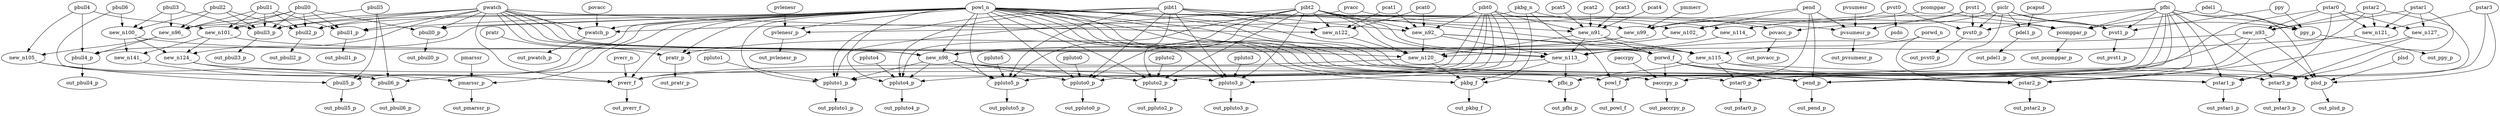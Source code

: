 digraph G {
    "pbull1" -> "pbull2_p";
    "pbull0" -> "pbull2_p";
    "pwatch" -> "pbull2_p";
    "pbull2" -> "pbull2_p";
    "powl_n" -> "pbull2_p";
    "new_n93_" -> "pend_p";
    "porwd_f" -> "pend_p";
    "pfbi" -> "pend_p";
    "pend" -> "pend_p";
    "powl_n" -> "pend_p";
    "new_n91_" -> "porwd_f";
    "pibt2" -> "porwd_f";
    "new_n92_" -> "porwd_f";
    "pwatch" -> "porwd_f";
    "pcat5" -> "new_n91_";
    "pcat2" -> "new_n91_";
    "pcat3" -> "new_n91_";
    "pcat4" -> "new_n91_";
    "pibt1" -> "new_n91_";
    "pibt0" -> "new_n91_";
    "pcat0" -> "new_n92_";
    "pcat1" -> "new_n92_";
    "pibt2" -> "new_n92_";
    "pibt0" -> "new_n92_";
    "pibt1" -> "new_n92_";
    "pstar2" -> "new_n93_";
    "pstar0" -> "new_n93_";
    "pstar1" -> "new_n93_";
    "pbull1" -> "pbull3_p";
    "pbull0" -> "pbull3_p";
    "pwatch" -> "pbull3_p";
    "pbull2" -> "pbull3_p";
    "pbull3" -> "pbull3_p";
    "powl_n" -> "pbull3_p";
    "new_n96_" -> "pbull4_p";
    "pbull4" -> "pbull4_p";
    "powl_n" -> "pbull4_p";
    "pbull1" -> "new_n96_";
    "pbull0" -> "new_n96_";
    "pwatch" -> "new_n96_";
    "pbull3" -> "new_n96_";
    "pbull2" -> "new_n96_";
    "pibt1" -> "ppluto3_p";
    "new_n98_" -> "ppluto3_p";
    "pibt0" -> "ppluto3_p";
    "pibt2" -> "ppluto3_p";
    "powl_n" -> "ppluto3_p";
    "ppluto3" -> "ppluto3_p";
    "new_n101_" -> "new_n98_";
    "new_n100_" -> "new_n98_";
    "pwatch" -> "new_n98_";
    "new_n102_" -> "new_n98_";
    "new_n99_" -> "new_n98_";
    "powl_n" -> "new_n98_";
    "pvst0" -> "new_n99_";
    "pmmerr" -> "new_n99_";
    "pcomppar" -> "new_n99_";
    "pend" -> "new_n99_";
    "powl_n" -> "new_n99_";
    "pbull3" -> "new_n100_";
    "pbull2" -> "new_n100_";
    "pbull6" -> "new_n100_";
    "pbull0" -> "new_n101_";
    "pbull5" -> "new_n101_";
    "pbull1" -> "new_n101_";
    "pbull4" -> "new_n101_";
    "pend" -> "new_n102_";
    "pvst1" -> "new_n102_";
    "pkbg_n" -> "new_n102_";
    "pvacc" -> "pwatch_p";
    "povacc" -> "pwatch_p";
    "pwatch" -> "pwatch_p";
    "powl_n" -> "pwatch_p";
    "new_n105_" -> "pbull5_p";
    "pbull5" -> "pbull5_p";
    "powl_n" -> "pbull5_p";
    "new_n96_" -> "new_n105_";
    "pbull4" -> "new_n105_";
    "new_n105_" -> "pbull6_p";
    "pbull5" -> "pbull6_p";
    "pbull6" -> "pbull6_p";
    "powl_n" -> "pbull6_p";
    "new_n98_" -> "ppluto5_p";
    "pibt1" -> "ppluto5_p";
    "pibt0" -> "ppluto5_p";
    "pibt2" -> "ppluto5_p";
    "ppluto5" -> "ppluto5_p";
    "powl_n" -> "ppluto5_p";
    "ppy" -> "ppy_p";
    "pdel1" -> "ppy_p";
    "piclr" -> "ppy_p";
    "pfbi" -> "ppy_p";
    "new_n98_" -> "ppluto4_p";
    "pibt0" -> "ppluto4_p";
    "pibt1" -> "ppluto4_p";
    "pibt2" -> "ppluto4_p";
    "ppluto4" -> "ppluto4_p";
    "powl_n" -> "ppluto4_p";
    "porwd_f" -> "plsd_p";
    "pstar3" -> "plsd_p";
    "new_n93_" -> "plsd_p";
    "pfbi" -> "plsd_p";
    "plsd" -> "plsd_p";
    "powl_n" -> "plsd_p";
    "pkbg_n" -> "pvlenesr_p";
    "pvlenesr" -> "pvlenesr_p";
    "powl_n" -> "pvlenesr_p";
    "new_n115_" -> "pfbi_p";
    "powl_n" -> "pfbi_p";
    "new_n113_" -> "pfbi_p";
    "new_n91_" -> "new_n113_";
    "pibt2" -> "new_n113_";
    "new_n92_" -> "new_n113_";
    "new_n93_" -> "new_n113_";
    "pwatch" -> "new_n113_";
    "new_n114_" -> "new_n113_";
    "pfbi" -> "new_n114_";
    "powl_n" -> "new_n114_";
    "new_n91_" -> "new_n115_";
    "pibt2" -> "new_n115_";
    "new_n92_" -> "new_n115_";
    "porwd_n" -> "new_n115_";
    "pwatch" -> "new_n115_";
    "new_n115_" -> "pstar1_p";
    "pfbi" -> "pstar1_p";
    "pstar0" -> "pstar1_p";
    "pstar1" -> "pstar1_p";
    "powl_n" -> "pstar1_p";
    "pend" -> "pvsumesr_p";
    "pvst1" -> "pvsumesr_p";
    "pvsumesr" -> "pvsumesr_p";
    "powl_n" -> "pvsumesr_p";
    "new_n93_" -> "paccrpy_p";
    "porwd_f" -> "paccrpy_p";
    "pfbi" -> "paccrpy_p";
    "paccrpy" -> "paccrpy_p";
    "powl_n" -> "paccrpy_p";
    "new_n120_" -> "pkbg_f";
    "new_n113_" -> "pkbg_f";
    "pkbg_n" -> "pkbg_f";
    "powl_n" -> "pkbg_f";
    "new_n91_" -> "new_n120_";
    "pibt2" -> "new_n120_";
    "new_n92_" -> "new_n120_";
    "new_n122_" -> "new_n120_";
    "pwatch" -> "new_n120_";
    "new_n121_" -> "new_n120_";
    "pstar2" -> "new_n121_";
    "pstar3" -> "new_n121_";
    "pstar0" -> "new_n121_";
    "pstar1" -> "new_n121_";
    "pcat1" -> "new_n122_";
    "pcat0" -> "new_n122_";
    "pibt2" -> "new_n122_";
    "pwatch" -> "new_n122_";
    "pibt1" -> "new_n122_";
    "pmarssr" -> "pmarssr_p";
    "new_n124_" -> "pmarssr_p";
    "powl_n" -> "pmarssr_p";
    "new_n100_" -> "new_n124_";
    "new_n101_" -> "new_n124_";
    "pwatch" -> "new_n124_";
    "new_n115_" -> "pstar0_p";
    "pfbi" -> "pstar0_p";
    "pstar0" -> "pstar0_p";
    "powl_n" -> "pstar0_p";
    "new_n115_" -> "pstar3_p";
    "pfbi" -> "pstar3_p";
    "new_n127_" -> "pstar3_p";
    "pstar2" -> "pstar3_p";
    "pstar3" -> "pstar3_p";
    "powl_n" -> "pstar3_p";
    "pstar0" -> "new_n127_";
    "pstar1" -> "new_n127_";
    "piclr" -> "pdel1_p";
    "pcapsd" -> "pdel1_p";
    "porwd_f" -> "pstar2_p";
    "porwd_n" -> "pstar2_p";
    "pfbi" -> "pstar2_p";
    "new_n127_" -> "pstar2_p";
    "pstar2" -> "pstar2_p";
    "powl_n" -> "pstar2_p";
    "pvst0" -> "pvst0_p";
    "pvst1" -> "pvst0_p";
    "piclr" -> "pvst0_p";
    "pfbi" -> "pvst0_p";
    "pdel1" -> "pcomppar_p";
    "pfbi" -> "pcomppar_p";
    "pcomppar" -> "pcomppar_p";
    "powl_n" -> "pcomppar_p";
    "new_n124_" -> "powl_f";
    "pend" -> "powl_f";
    "piclr" -> "powl_f";
    "pkbg_n" -> "powl_f";
    "ppy" -> "pvst1_p";
    "pvst1" -> "pvst1_p";
    "piclr" -> "pvst1_p";
    "pfbi" -> "pvst1_p";
    "new_n98_" -> "ppluto1_p";
    "pibt2" -> "ppluto1_p";
    "pibt1" -> "ppluto1_p";
    "pibt0" -> "ppluto1_p";
    "powl_n" -> "ppluto1_p";
    "ppluto1" -> "ppluto1_p";
    "pratr" -> "pratr_p";
    "powl_n" -> "pratr_p";
    "new_n99_" -> "pratr_p";
    "pibt0" -> "ppluto0_p";
    "new_n98_" -> "ppluto0_p";
    "pibt2" -> "ppluto0_p";
    "pibt1" -> "ppluto0_p";
    "ppluto0" -> "ppluto0_p";
    "powl_n" -> "ppluto0_p";
    "piclr" -> "povacc_p";
    "pvacc" -> "povacc_p";
    "pibt1" -> "ppluto2_p";
    "pibt0" -> "ppluto2_p";
    "new_n98_" -> "ppluto2_p";
    "pibt2" -> "ppluto2_p";
    "powl_n" -> "ppluto2_p";
    "ppluto2" -> "ppluto2_p";
    "pbull0" -> "pbull0_p";
    "pwatch" -> "pbull0_p";
    "powl_n" -> "pbull0_p";
    "pwatch" -> "pverr_f";
    "new_n120_" -> "pverr_f";
    "powl_n" -> "pverr_f";
    "new_n141_" -> "pverr_f";
    "new_n113_" -> "pverr_f";
    "pverr_n" -> "pverr_f";
    "new_n100_" -> "new_n141_";
    "new_n101_" -> "new_n141_";
    "pbull0" -> "pbull1_p";
    "pwatch" -> "pbull1_p";
    "pbull1" -> "pbull1_p";
    "powl_n" -> "pbull1_p";
    "pvst0" -> "psdo";
    "pbull2_p" -> "out_pbull2_p";
    "pend_p" -> "out_pend_p";
    "pbull3_p" -> "out_pbull3_p";
    "pbull4_p" -> "out_pbull4_p";
    "ppluto3_p" -> "out_ppluto3_p";
    "pwatch_p" -> "out_pwatch_p";
    "pbull5_p" -> "out_pbull5_p";
    "pbull6_p" -> "out_pbull6_p";
    "ppluto5_p" -> "out_ppluto5_p";
    "ppy_p" -> "out_ppy_p";
    "ppluto4_p" -> "out_ppluto4_p";
    "plsd_p" -> "out_plsd_p";
    "pvlenesr_p" -> "out_pvlenesr_p";
    "pfbi_p" -> "out_pfbi_p";
    "pstar1_p" -> "out_pstar1_p";
    "pvsumesr_p" -> "out_pvsumesr_p";
    "paccrpy_p" -> "out_paccrpy_p";
    "pkbg_f" -> "out_pkbg_f";
    "pmarssr_p" -> "out_pmarssr_p";
    "pstar0_p" -> "out_pstar0_p";
    "pstar3_p" -> "out_pstar3_p";
    "pdel1_p" -> "out_pdel1_p";
    "pstar2_p" -> "out_pstar2_p";
    "pvst0_p" -> "out_pvst0_p";
    "pcomppar_p" -> "out_pcomppar_p";
    "powl_f" -> "out_powl_f";
    "pvst1_p" -> "out_pvst1_p";
    "ppluto1_p" -> "out_ppluto1_p";
    "pratr_p" -> "out_pratr_p";
    "ppluto0_p" -> "out_ppluto0_p";
    "povacc_p" -> "out_povacc_p";
    "ppluto2_p" -> "out_ppluto2_p";
    "pbull0_p" -> "out_pbull0_p";
    "pverr_f" -> "out_pverr_f";
    "pbull1_p" -> "out_pbull1_p";
}

